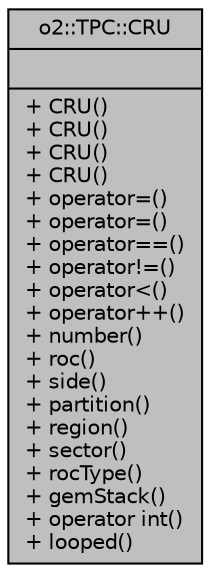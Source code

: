 digraph "o2::TPC::CRU"
{
 // INTERACTIVE_SVG=YES
  bgcolor="transparent";
  edge [fontname="Helvetica",fontsize="10",labelfontname="Helvetica",labelfontsize="10"];
  node [fontname="Helvetica",fontsize="10",shape=record];
  Node1 [label="{o2::TPC::CRU\n||+ CRU()\l+ CRU()\l+ CRU()\l+ CRU()\l+ operator=()\l+ operator=()\l+ operator==()\l+ operator!=()\l+ operator\<()\l+ operator++()\l+ number()\l+ roc()\l+ side()\l+ partition()\l+ region()\l+ sector()\l+ rocType()\l+ gemStack()\l+ operator int()\l+ looped()\l}",height=0.2,width=0.4,color="black", fillcolor="grey75", style="filled" fontcolor="black"];
}
